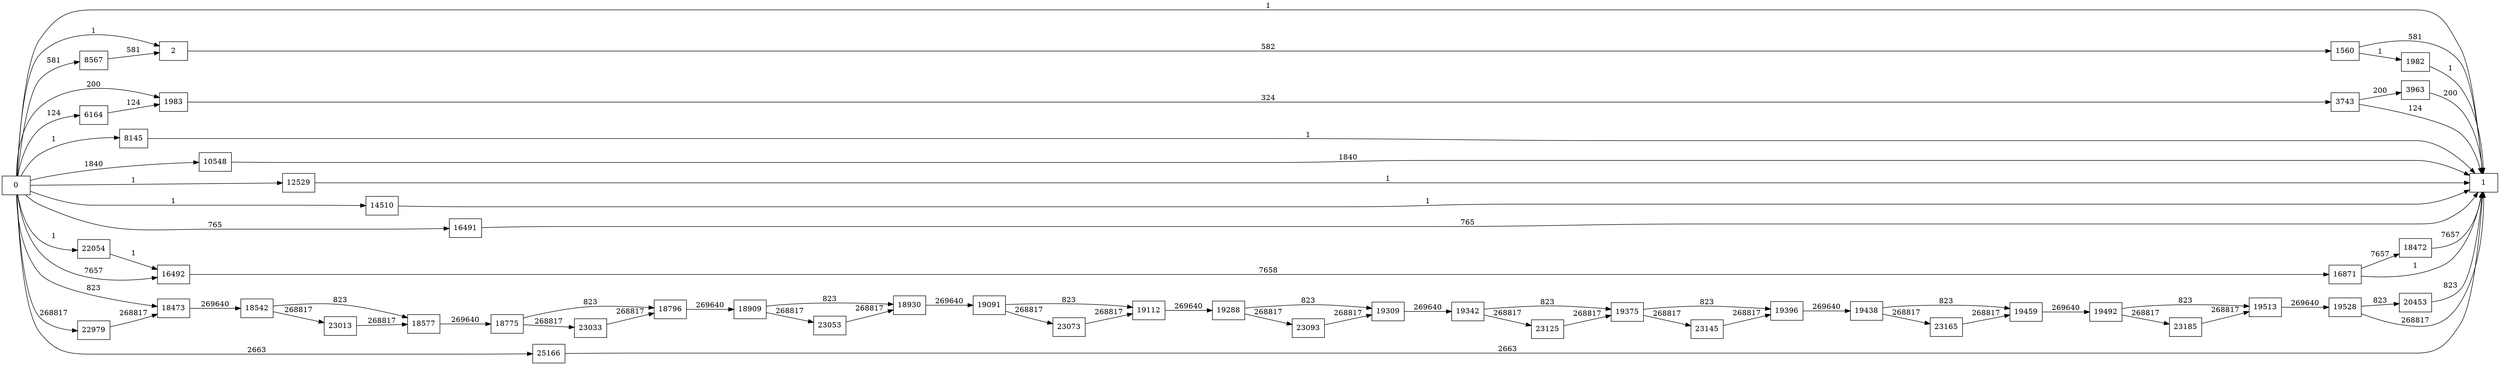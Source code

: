 digraph {
	graph [rankdir=LR]
	node [shape=rectangle]
	2 -> 1560 [label=582]
	1560 -> 1 [label=581]
	1560 -> 1982 [label=1]
	1982 -> 1 [label=1]
	1983 -> 3743 [label=324]
	3743 -> 1 [label=124]
	3743 -> 3963 [label=200]
	3963 -> 1 [label=200]
	6164 -> 1983 [label=124]
	8145 -> 1 [label=1]
	8567 -> 2 [label=581]
	10548 -> 1 [label=1840]
	12529 -> 1 [label=1]
	14510 -> 1 [label=1]
	16491 -> 1 [label=765]
	16492 -> 16871 [label=7658]
	16871 -> 1 [label=1]
	16871 -> 18472 [label=7657]
	18472 -> 1 [label=7657]
	18473 -> 18542 [label=269640]
	18542 -> 18577 [label=823]
	18542 -> 23013 [label=268817]
	18577 -> 18775 [label=269640]
	18775 -> 18796 [label=823]
	18775 -> 23033 [label=268817]
	18796 -> 18909 [label=269640]
	18909 -> 18930 [label=823]
	18909 -> 23053 [label=268817]
	18930 -> 19091 [label=269640]
	19091 -> 19112 [label=823]
	19091 -> 23073 [label=268817]
	19112 -> 19288 [label=269640]
	19288 -> 19309 [label=823]
	19288 -> 23093 [label=268817]
	19309 -> 19342 [label=269640]
	19342 -> 19375 [label=823]
	19342 -> 23125 [label=268817]
	19375 -> 19396 [label=823]
	19375 -> 23145 [label=268817]
	19396 -> 19438 [label=269640]
	19438 -> 19459 [label=823]
	19438 -> 23165 [label=268817]
	19459 -> 19492 [label=269640]
	19492 -> 19513 [label=823]
	19492 -> 23185 [label=268817]
	19513 -> 19528 [label=269640]
	19528 -> 1 [label=268817]
	19528 -> 20453 [label=823]
	20453 -> 1 [label=823]
	22054 -> 16492 [label=1]
	22979 -> 18473 [label=268817]
	23013 -> 18577 [label=268817]
	23033 -> 18796 [label=268817]
	23053 -> 18930 [label=268817]
	23073 -> 19112 [label=268817]
	23093 -> 19309 [label=268817]
	23125 -> 19375 [label=268817]
	23145 -> 19396 [label=268817]
	23165 -> 19459 [label=268817]
	23185 -> 19513 [label=268817]
	25166 -> 1 [label=2663]
	0 -> 2 [label=1]
	0 -> 1983 [label=200]
	0 -> 16492 [label=7657]
	0 -> 18473 [label=823]
	0 -> 1 [label=1]
	0 -> 6164 [label=124]
	0 -> 8145 [label=1]
	0 -> 8567 [label=581]
	0 -> 10548 [label=1840]
	0 -> 12529 [label=1]
	0 -> 14510 [label=1]
	0 -> 16491 [label=765]
	0 -> 22054 [label=1]
	0 -> 22979 [label=268817]
	0 -> 25166 [label=2663]
}
